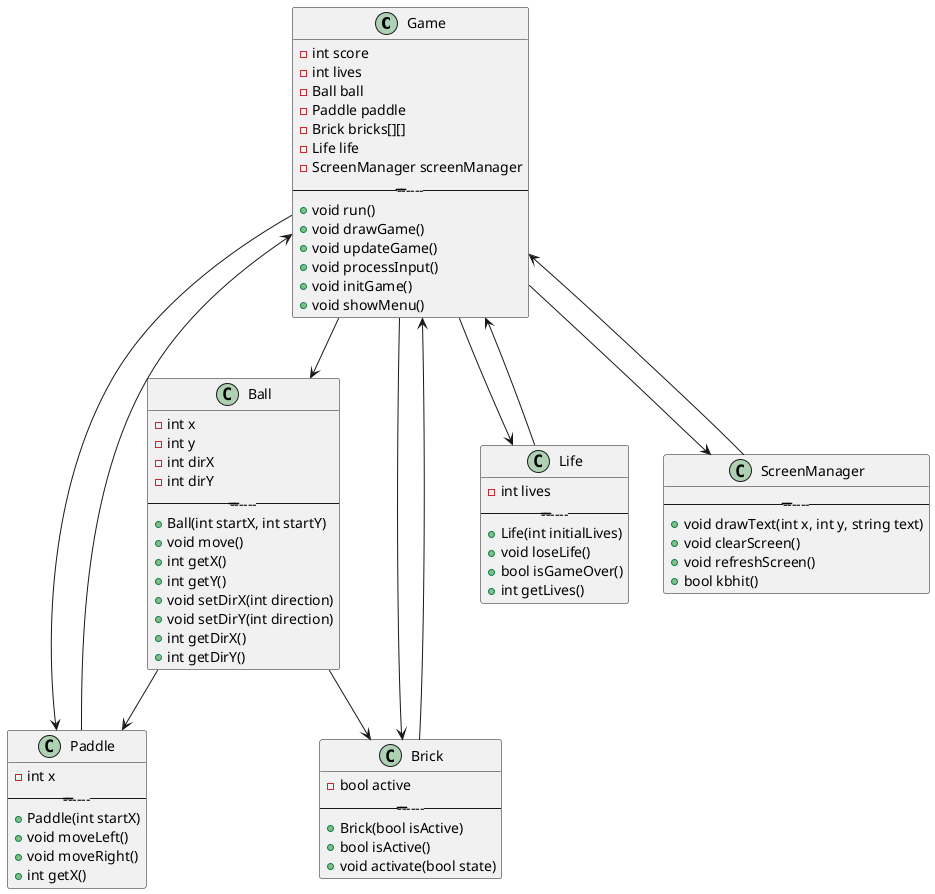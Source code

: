 @startuml breakout

class Game {
    - int score
    - int lives
    - Ball ball
    - Paddle paddle
    - Brick bricks[][]
    - Life life
    - ScreenManager screenManager
    ------------------
    + void run()
    + void drawGame()
    + void updateGame()
    + void processInput()
    + void initGame()
    + void showMenu()
}

class Ball {
    - int x
    - int y
    - int dirX
    - int dirY
    ------------------
    + Ball(int startX, int startY)
    + void move()
    + int getX()
    + int getY()
    + void setDirX(int direction)
    + void setDirY(int direction)
    + int getDirX()
    + int getDirY()
}

class Paddle {
    - int x
    ------------------
    + Paddle(int startX)
    + void moveLeft()
    + void moveRight()
    + int getX()
}

class Brick {
    - bool active
    ------------------
    + Brick(bool isActive)
    + bool isActive()
    + void activate(bool state)
}

class Life {
    - int lives
    ------------------
    + Life(int initialLives)
    + void loseLife()
    + bool isGameOver()
    + int getLives()
}

class ScreenManager {
    ------------------
    + void drawText(int x, int y, string text)
    + void clearScreen()
    + void refreshScreen()
    + bool kbhit()
}

Game --> Ball
Game --> Paddle
Game --> Brick
Game --> Life
Game --> ScreenManager
Ball --> Paddle
Ball --> Brick
Paddle --> Game
Brick --> Game
Life --> Game
ScreenManager --> Game

@enduml
